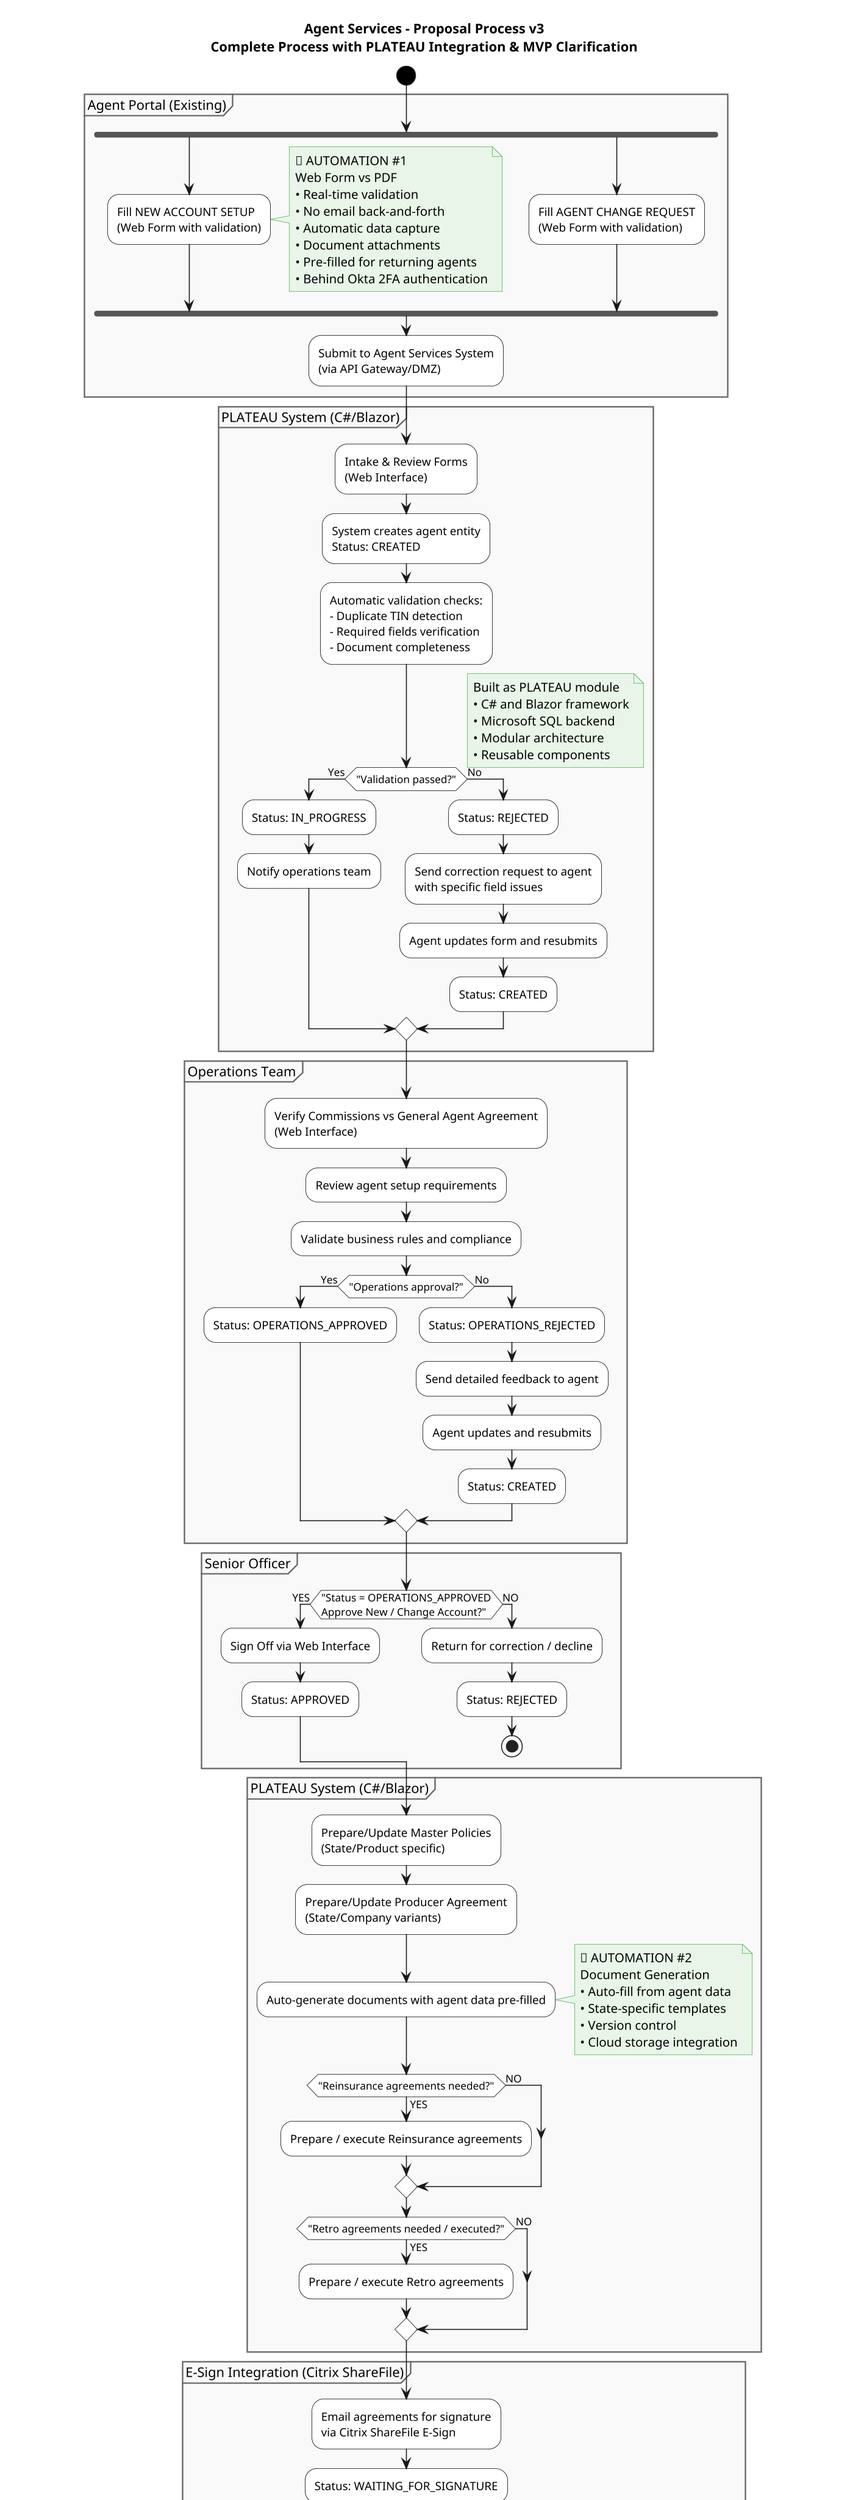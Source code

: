 @startuml
title Agent Services - Proposal Process v3\nComplete Process with PLATEAU Integration & MVP Clarification

skinparam dpi 150
skinparam activity {
  BackgroundColor White
  BorderColor Black
  StartColor Black
  EndColor Black
  DiamondBackgroundColor White
  DiamondBorderColor Black
  RoundCorner 20
}
skinparam note {
  BackgroundColor #E8F5E8
  BorderColor #4CAF50
}
skinparam partitionBorderColor #666666
skinparam partitionBackgroundColor #F9F9F9
skinparam shadowing false

start

partition "Agent Portal (Existing)" {
  fork
    :Fill NEW ACCOUNT SETUP\n(Web Form with validation);
    note right
    🚀 AUTOMATION #1
    Web Form vs PDF
    • Real-time validation
    • No email back-and-forth
    • Automatic data capture
    • Document attachments
    • Pre-filled for returning agents
    • Behind Okta 2FA authentication
    end note
  fork again
    :Fill AGENT CHANGE REQUEST\n(Web Form with validation);
  end fork
  :Submit to Agent Services System\n(via API Gateway/DMZ);
}

partition "PLATEAU System (C#/Blazor)" {
  :Intake & Review Forms\n(Web Interface);
  :System creates agent entity\nStatus: CREATED;
  :Automatic validation checks:\n- Duplicate TIN detection\n- Required fields verification\n- Document completeness;
  if ("Validation passed?") then (Yes)
    :Status: IN_PROGRESS;
    :Notify operations team;
  else (No)
    :Status: REJECTED;
    :Send correction request to agent\nwith specific field issues;
    :Agent updates form and resubmits;
    :Status: CREATED;
  endif
  note right
    Built as PLATEAU module
    • C# and Blazor framework
    • Microsoft SQL backend
    • Modular architecture
    • Reusable components
    end note
}

partition "Operations Team" {
  :Verify Commissions vs General Agent Agreement\n(Web Interface);
  :Review agent setup requirements;
  :Validate business rules and compliance;
  if ("Operations approval?") then (Yes)
    :Status: OPERATIONS_APPROVED;
  else (No)
    :Status: OPERATIONS_REJECTED;
    :Send detailed feedback to agent;
    :Agent updates and resubmits;
    :Status: CREATED;
  endif
}

partition "Senior Officer" {
  if ("Status = OPERATIONS_APPROVED\nApprove New / Change Account?") then (YES)
    :Sign Off via Web Interface;
    :Status: APPROVED;
  else (NO)
    :Return for correction / decline;
    :Status: REJECTED;
    stop
  endif
}

partition "PLATEAU System (C#/Blazor)" {
  :Prepare/Update Master Policies\n(State/Product specific);
  :Prepare/Update Producer Agreement\n(State/Company variants);
  :Auto-generate documents with agent data pre-filled;
  note right
  🚀 AUTOMATION #2
  Document Generation
  • Auto-fill from agent data
  • State-specific templates
  • Version control
  • Cloud storage integration
  end note

  if ("Reinsurance agreements needed?") then (YES)
    :Prepare / execute Reinsurance agreements;
  else (NO)
  endif

  if ("Retro agreements needed / executed?") then (YES)
    :Prepare / execute Retro agreements;
  else (NO)
  endif
}

partition "E-Sign Integration (Citrix ShareFile)" {
  :Email agreements for signature\nvia Citrix ShareFile E-Sign;
  :Status: WAITING_FOR_SIGNATURE;
  :Track signature status:\n- Document opened\n- Signature completed\n- All parties signed;
  if ("All signatures completed?") then (Yes)
    :Status: SIGNED;
    :Receive signed documents;
    :Store signed documents in system;
  else (No)
    :Send reminder notifications;
    :Wait for completion;
  endif
  note right
  🚀 AUTOMATION #3
  E-Sign Integration
  • Citrix ShareFile with E-Sign capabilities
  • Automated signature tracking
  • Reminder notifications
  • Document storage
  • Status synchronization
  end note
}

partition "PLATEAU System (C#/Blazor)" {
  :Create Agent in EntityMaster\n(EntityType=Agent; addresses; flags; TIN; DAT%);
  :Status: PENDING;
  note right
  🚀 AUTOMATION #4
  Automated Database Setup
  • No manual Excel operations
  • Hierarchical table management
  • Bulk operations support
  • Audit logging
  end note
}

if ("Licensing required?") then (Yes)
  partition "Licensing" {
    :Maintain Appointments in Licensing DB\n(Integrated System);
    :Automated Monthly Letters – New/Terminated;
    :Automated Annual Letters (Jan): roster cleanup\nwith email validation and delivery tracking;
    note right
    🚀 AUTOMATION #5
    Licensing Integration
    • Automated letter generation
    • Email validation and tracking
    • Reduced manual printing/mailing
    • Integrated appointment management
    end note
  }
else (No)
  :Skip licensing process;
endif

partition "Platform Integration" {
  if ("Certificate available?") then (YES)
    :Request Certificate from Platform;
  else (NO)
    :Program Certificate;
  endif

  :Create Worksheets and/or Questionnaires;
  :Perform Testing to Verify\nCalculations & Population;
  :Send worksheet and release forms\nto loan platform provider;
  :Enable forms and rates on platform;
}

partition "PLATEAU System (C#/Blazor)" {
  :Wait for First Monthly Report\n(arrears, 3–5 day rescission);
  if ("First report received?") then (YES)
    :Complete Agent Setup;
    :AgentSetupDirect (plans) «NEVER DELETE»;
    :AgentSetupMasterCredit (commission, reins, risk, term, rates);
    :AgentSetupValuesCredit (durations 0-100 via Table_Num);
    :Optional: Copy all from old agent;
    :Reinsurance Setups;
    :Retro Setups;
    :Level II Setups;
    :Status: ACTIVE;
  else (NO)
    :Remain Pending;
    :No Plan Tables Configured;
  endif
}

note right
  Operations & Claims is a SEPARATE PROJECT
  (not part of Agent Services setup)
end note

' -------------------- EXCEPTION HANDLING (AFTER BUSINESS PROCESSING) --------------------
partition "Exception Handling" {
  note right
    Exception handling occurs AFTER
    business has been processed
    and exceptions come in
  end note
  
  if ("Commission mismatch?\nPlan mismatch?") then (YES)
    :Review originals;
    :Correct contracts;
    :Resend for signatures;
  else (NO)
    :Proceed;
  endif

  if ("Premium calculation errors?\nDocument errors?") then (YES)
    :Review setup;
    :Review rates/worksheets sent to agent;
    fork
      :Update APS to correct;
    fork again
      :Update with Agent to correct;
    end fork
  else (NO)
    :No further action;
  endif
}

end
@enduml
